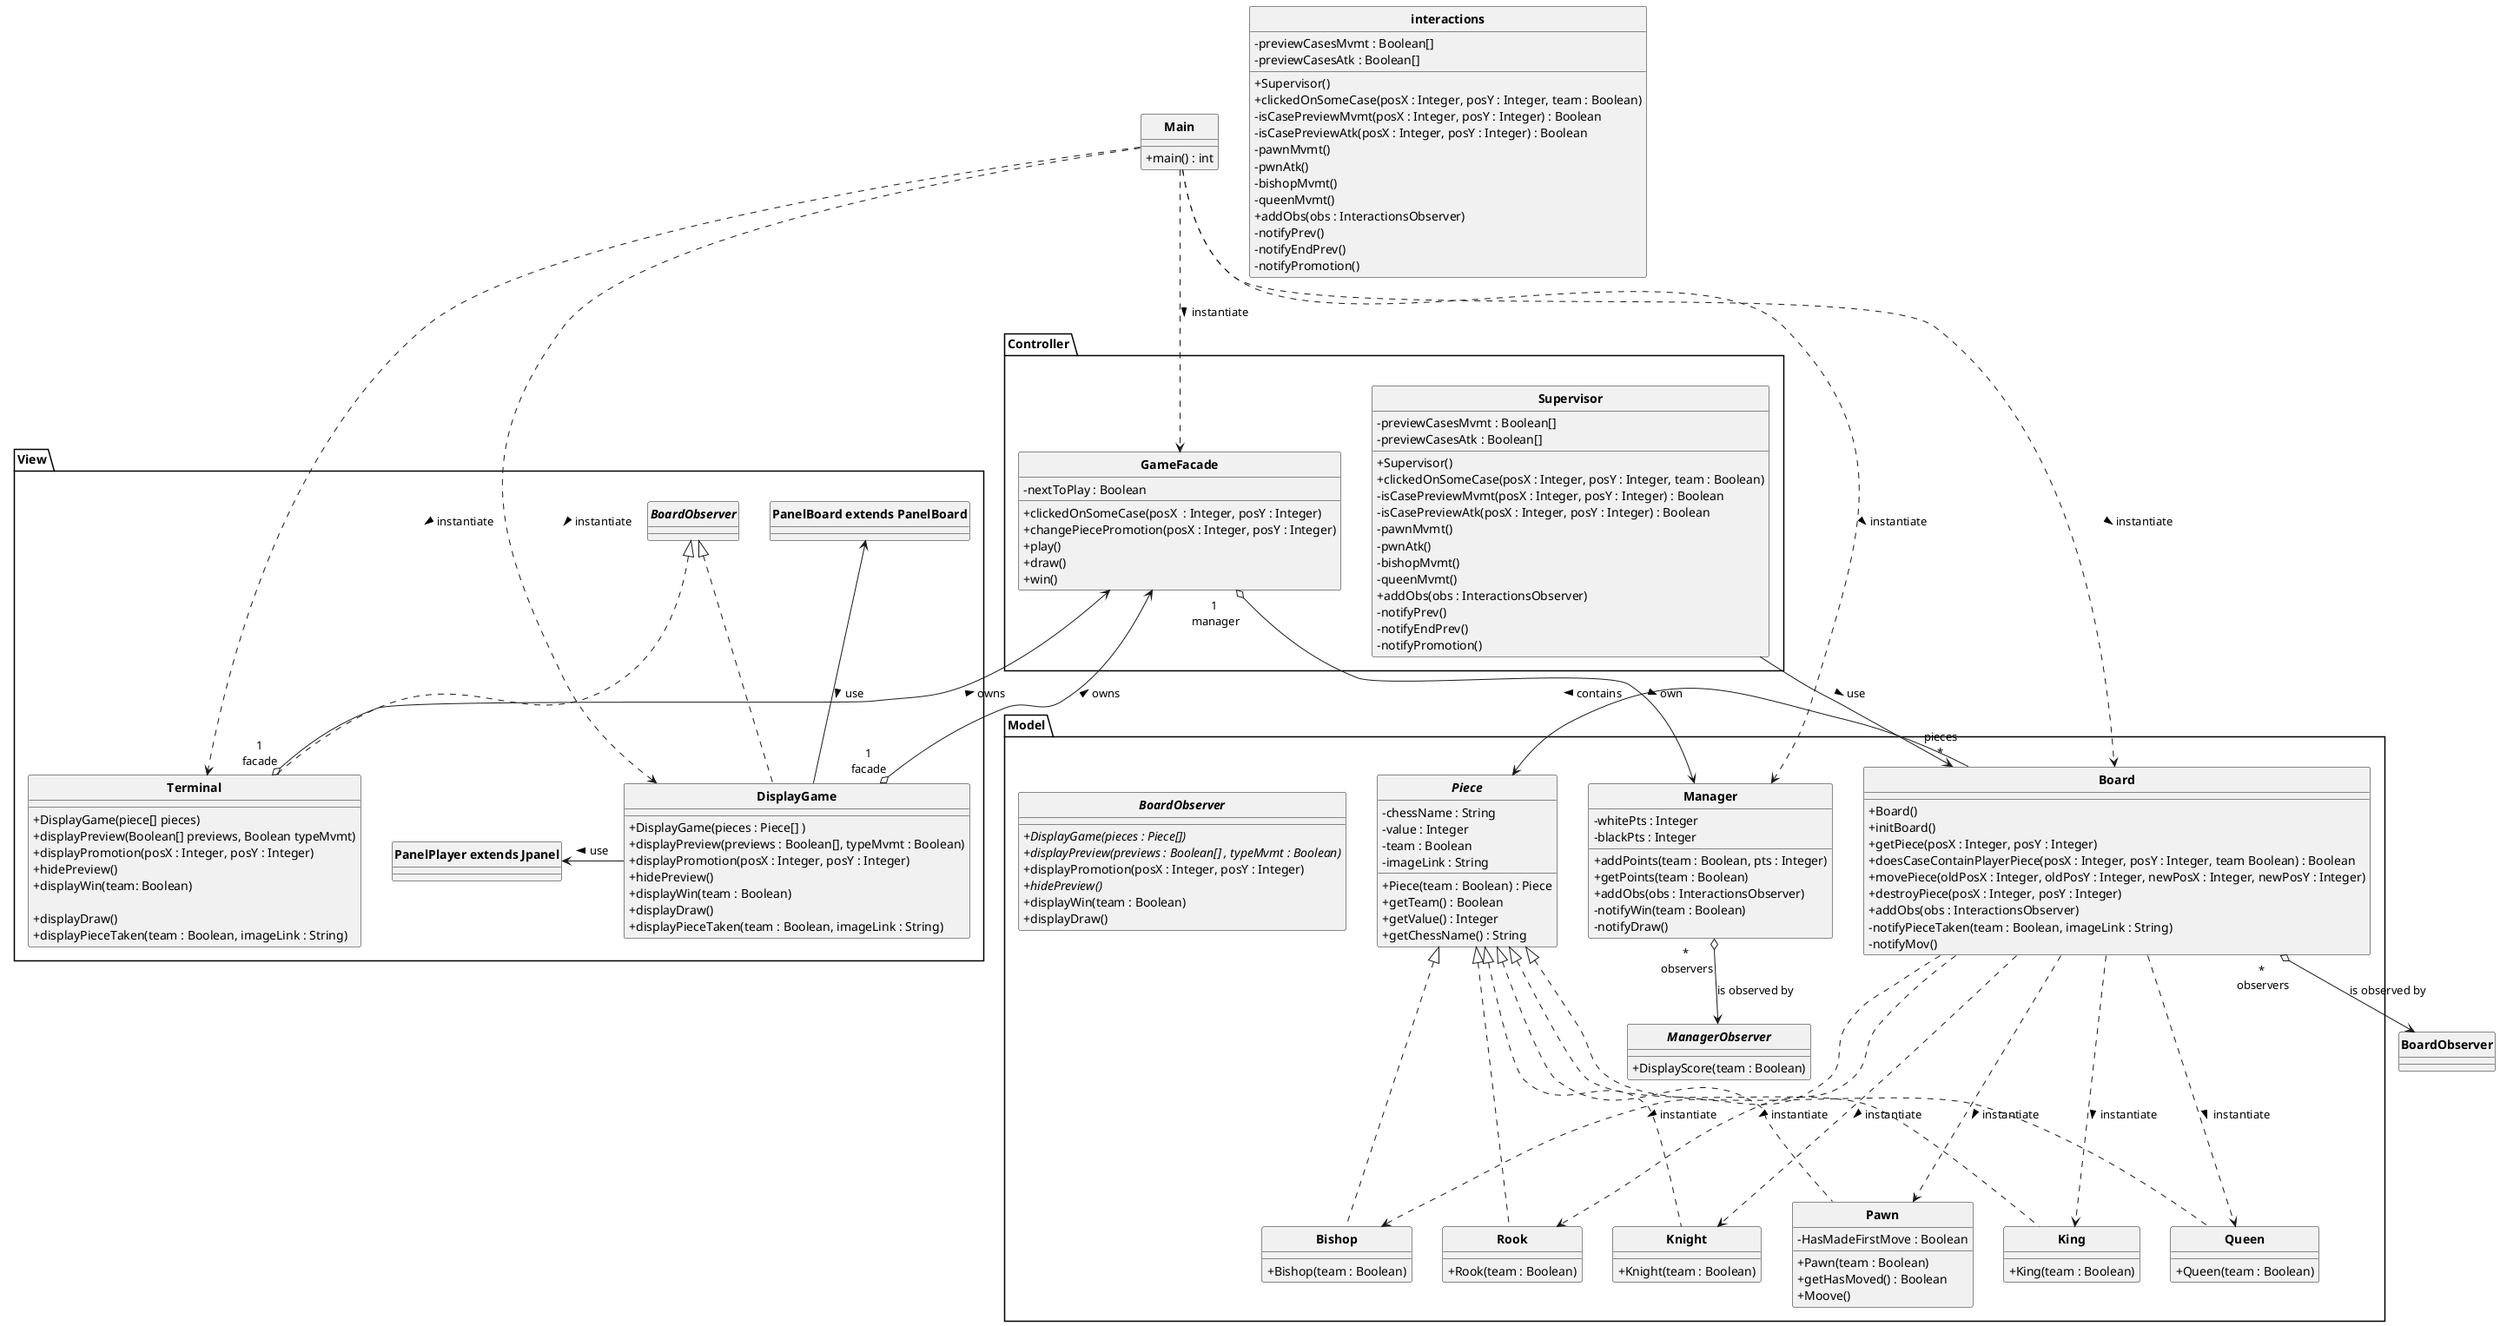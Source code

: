     @startuml


'a faire, trouver comment faire le "enroque"

    skinparam style strictuml
    skinparam classAttributeIconSize 0
    skinparam classFontStyle Bold
    hide enum methods

    class Main{
        + main() : int
    }

    package Controller{
        class GameFacade{
            - nextToPlay : Boolean
            + clickedOnSomeCase(posX  : Integer, posY : Integer)
            + changePiecePromotion(posX : Integer, posY : Integer)
            + play()
            + draw()
            + win()
        }

        class Supervisor{
            - previewCasesMvmt : Boolean[] 
            - previewCasesAtk : Boolean[] 

            + Supervisor()
            + clickedOnSomeCase(posX : Integer, posY : Integer, team : Boolean)
            - isCasePreviewMvmt(posX : Integer, posY : Integer) : Boolean
            - isCasePreviewAtk(posX : Integer, posY : Integer) : Boolean
            - pawnMvmt()
            - pwnAtk()
            - bishopMvmt()
            - queenMvmt()
            + addObs(obs : InteractionsObserver)
            - notifyPrev()
            - notifyEndPrev()
            - notifyPromotion()
        }


    }



    class interactions{ 
        - previewCasesMvmt : Boolean[] 
        - previewCasesAtk : Boolean[] 

        + Supervisor()
        + clickedOnSomeCase(posX : Integer, posY : Integer, team : Boolean)
        - isCasePreviewMvmt(posX : Integer, posY : Integer) : Boolean
        - isCasePreviewAtk(posX : Integer, posY : Integer) : Boolean
        - pawnMvmt()
        - pwnAtk()
        - bishopMvmt()
        - queenMvmt()
        + addObs(obs : InteractionsObserver)
        - notifyPrev()
        - notifyEndPrev()
        - notifyPromotion()
    }

    package Model{

        

        class Manager{
            - whitePts : Integer
            - blackPts : Integer
            + addPoints(team : Boolean, pts : Integer)
            + getPoints(team : Boolean)
            + addObs(obs : InteractionsObserver)
            - notifyWin(team : Boolean)
            - notifyDraw()
        }

        class Board{
            + Board()
            + initBoard()
            + getPiece(posX : Integer, posY : Integer)
            + doesCaseContainPlayerPiece(posX : Integer, posY : Integer, team Boolean) : Boolean
            + movePiece(oldPosX : Integer, oldPosY : Integer, newPosX : Integer, newPosY : Integer)
            + destroyPiece(posX : Integer, posY : Integer)
            + addObs(obs : InteractionsObserver)
            - notifyPieceTaken(team : Boolean, imageLink : String)
            - notifyMov()
        }

        

        
        
        abstract class Piece{
            - chessName : String
            - value : Integer
            - team : Boolean
            - imageLink : String

            + Piece(team : Boolean) : Piece 
            + getTeam() : Boolean
            + getValue() : Integer
            + getChessName() : String
        }

        class Pawn implements Piece{
            + Pawn(team : Boolean)
            - HasMadeFirstMove : Boolean
            + getHasMoved() : Boolean
            + Moove()
        }

        class King implements Piece{
            + King(team : Boolean)
        }

        class Queen implements Piece{
            + Queen(team : Boolean)
        }

        class Bishop implements Piece{
            + Bishop(team : Boolean) 
        }

        class Rook implements Piece{
            + Rook(team : Boolean)
        }

        class Knight implements Piece{
            + Knight(team : Boolean)
        }

        interface BoardObserver{
            + DisplayGame(pieces : Piece[]) {abstract}
            + displayPreview(previews : Boolean[] , typeMvmt : Boolean) {abstract}
            + displayPromotion(posX : Integer, posY : Integer)
            + hidePreview() {abstract}
            + displayWin(team : Boolean)
            + displayDraw()
            
        }

        interface ManagerObserver{
            + DisplayScore(team : Boolean)
        }
    }

    package View{
        'two observers
        'this one is displaying everything with swing
         class DisplayGame implements BoardObserver{
            + DisplayGame(pieces : Piece[] )
            + displayPreview(previews : Boolean[], typeMvmt : Boolean)
            + displayPromotion(posX : Integer, posY : Integer)
            + hidePreview()
            + displayWin(team : Boolean)
            + displayDraw()
            + displayPieceTaken(team : Boolean, imageLink : String)
        }

        class Terminal implements BoardObserver{
            + DisplayGame(piece[] pieces)
            + displayPreview(Boolean[] previews, Boolean typeMvmt)
            + displayPromotion(posX : Integer, posY : Integer)
            + hidePreview()
            + displayWin(team: Boolean)

            + displayDraw()
            + displayPieceTaken(team : Boolean, imageLink : String)
        }

        class PanelPlayer as "PanelPlayer extends Jpanel"{}

        class PanelBoard as "PanelBoard extends PanelBoard"{} 


    }

    PanelPlayer <- DisplayGame : "use <"
    PanelBoard <-d- DisplayGame : "use >"
    'PanelBoard ..d.> JPanel : "extends >"

    

    'GameFacade "1\n Supervisor" o-> Supervisor : "own >"
    GameFacade "1\n manager" o-> Manager : "own >"
    Main ..> Board : "instantiate >"
    Manager "*\n observers" o--> ManagerObserver : "is observed by"


    'Supervisor "*\n observers" o--> ManagerObservers : "is observed by"
    'Supervisor "1\nboard" *-d-> Board : "own >" 
    
    Supervisor -> Board : "use >"

    Board ...d.> Pawn : "instantiate >"
    Board ...d.> King : "instantiate >"
    Board ...d.> Queen : "instantiate >"
    Board ...d.> Bishop : "instantiate >"
    Board ...d.> Rook : "instantiate >"
    Board ...d.> Knight : "instantiate >"

    Board "pieces\n*" -l-> Piece : " contains >"
    Board "*\n observers" o--> BoardObserver : "is observed by"


    Main .d.> GameFacade : "instantiate >"
    Main .d.> DisplayGame : "instantiate >"
    Main .d.> Terminal : "instantiate >"
    'Main .d.> Supervisor : "instantiate >"
    Main ..d.> Manager : "instantiate >"

    DisplayGame "1\nfacade" o-u-> GameFacade : "owns >"
    Terminal "1\nfacade" o-u-> GameFacade : "owns >"

    @enduml
'############################################################
    @startuml


'a faire, trouver comment faire le "enroque"

    skinparam style strictuml
    skinparam classAttributeIconSize 0
    skinparam classFontStyle Bold
    hide enum methods

    class Main{
        + main() : int
    }


    package model{
        class Board{

            + Board()
            + initBoard()
            + getPiece(posX : Integer, posY : Integer)
            + doesCaseContainPlayerPiece(posX : Integer, posY : Integer, team Boolean) : Boolean
            + movePiece(oldPosX : Integer, oldPosY : Integer, newPosX : Integer, newPosY : Integer)
            + destroyPiece(posX : Integer, posY : Integer)
            + addObs(obs : InteractionsObserver)
            - notifyPieceTaken(team : Boolean, imageLink : String)
            - notifyMov()
        
        }

        class Piece{

        }

        class Pawn{

        }

        class Bishop{

        }

        class King{

        }

        class Queen{

        }

        class Knight{

        }

        class Rook{

        }

        class BoardObserver{

        }

        class Manager{

        }

        class ManagerObserver{

        }


    }

    package controller{
        class Supervisor{
            + setBoard()
        }

        class GameFacade{

        }

    }

    package view{
        class DisplayBoard{
            + setBoard()
        }

        class Terminal{
            + setBoard()
        }

        class PanelBoard{

        }

        class PanelPlayer{

        }


    }


    'main
    Main ..l> Board : "instantiate >"
    Main ...> GameFacade : "instantiate >"
    Main .l.> DisplayBoard : "instantiate >"
    Main ...> Terminal : "instantiate >"
    Main .d.> Supervisor : "instantiate >"
    Main ..d.> Manager : "instantiate >"
    
    'view
    DisplayBoard o-d-> PanelBoard : "use >"
    DisplayBoard o--> PanelPlayer : "use >"

    'model
    Board "*\n observers" o--> BoardObserver : "is observed by"
    Manager "*\n observers" o--> ManagerObserver : "is observed by"
   
    'controller
    
   


    'relation view - controller
    'cette relation envoie la position de la case cliquee a controller
    DisplayBoard -> Supervisor : "calls >"  

    'relation view - model
    

    'relation controller - model
    Supervisor -> Board : "use"


    'layout
    Board -[hidden]> Manager
    'DisplayBoard -[hidden]> Supervisor : "consults >"

    @enduml
